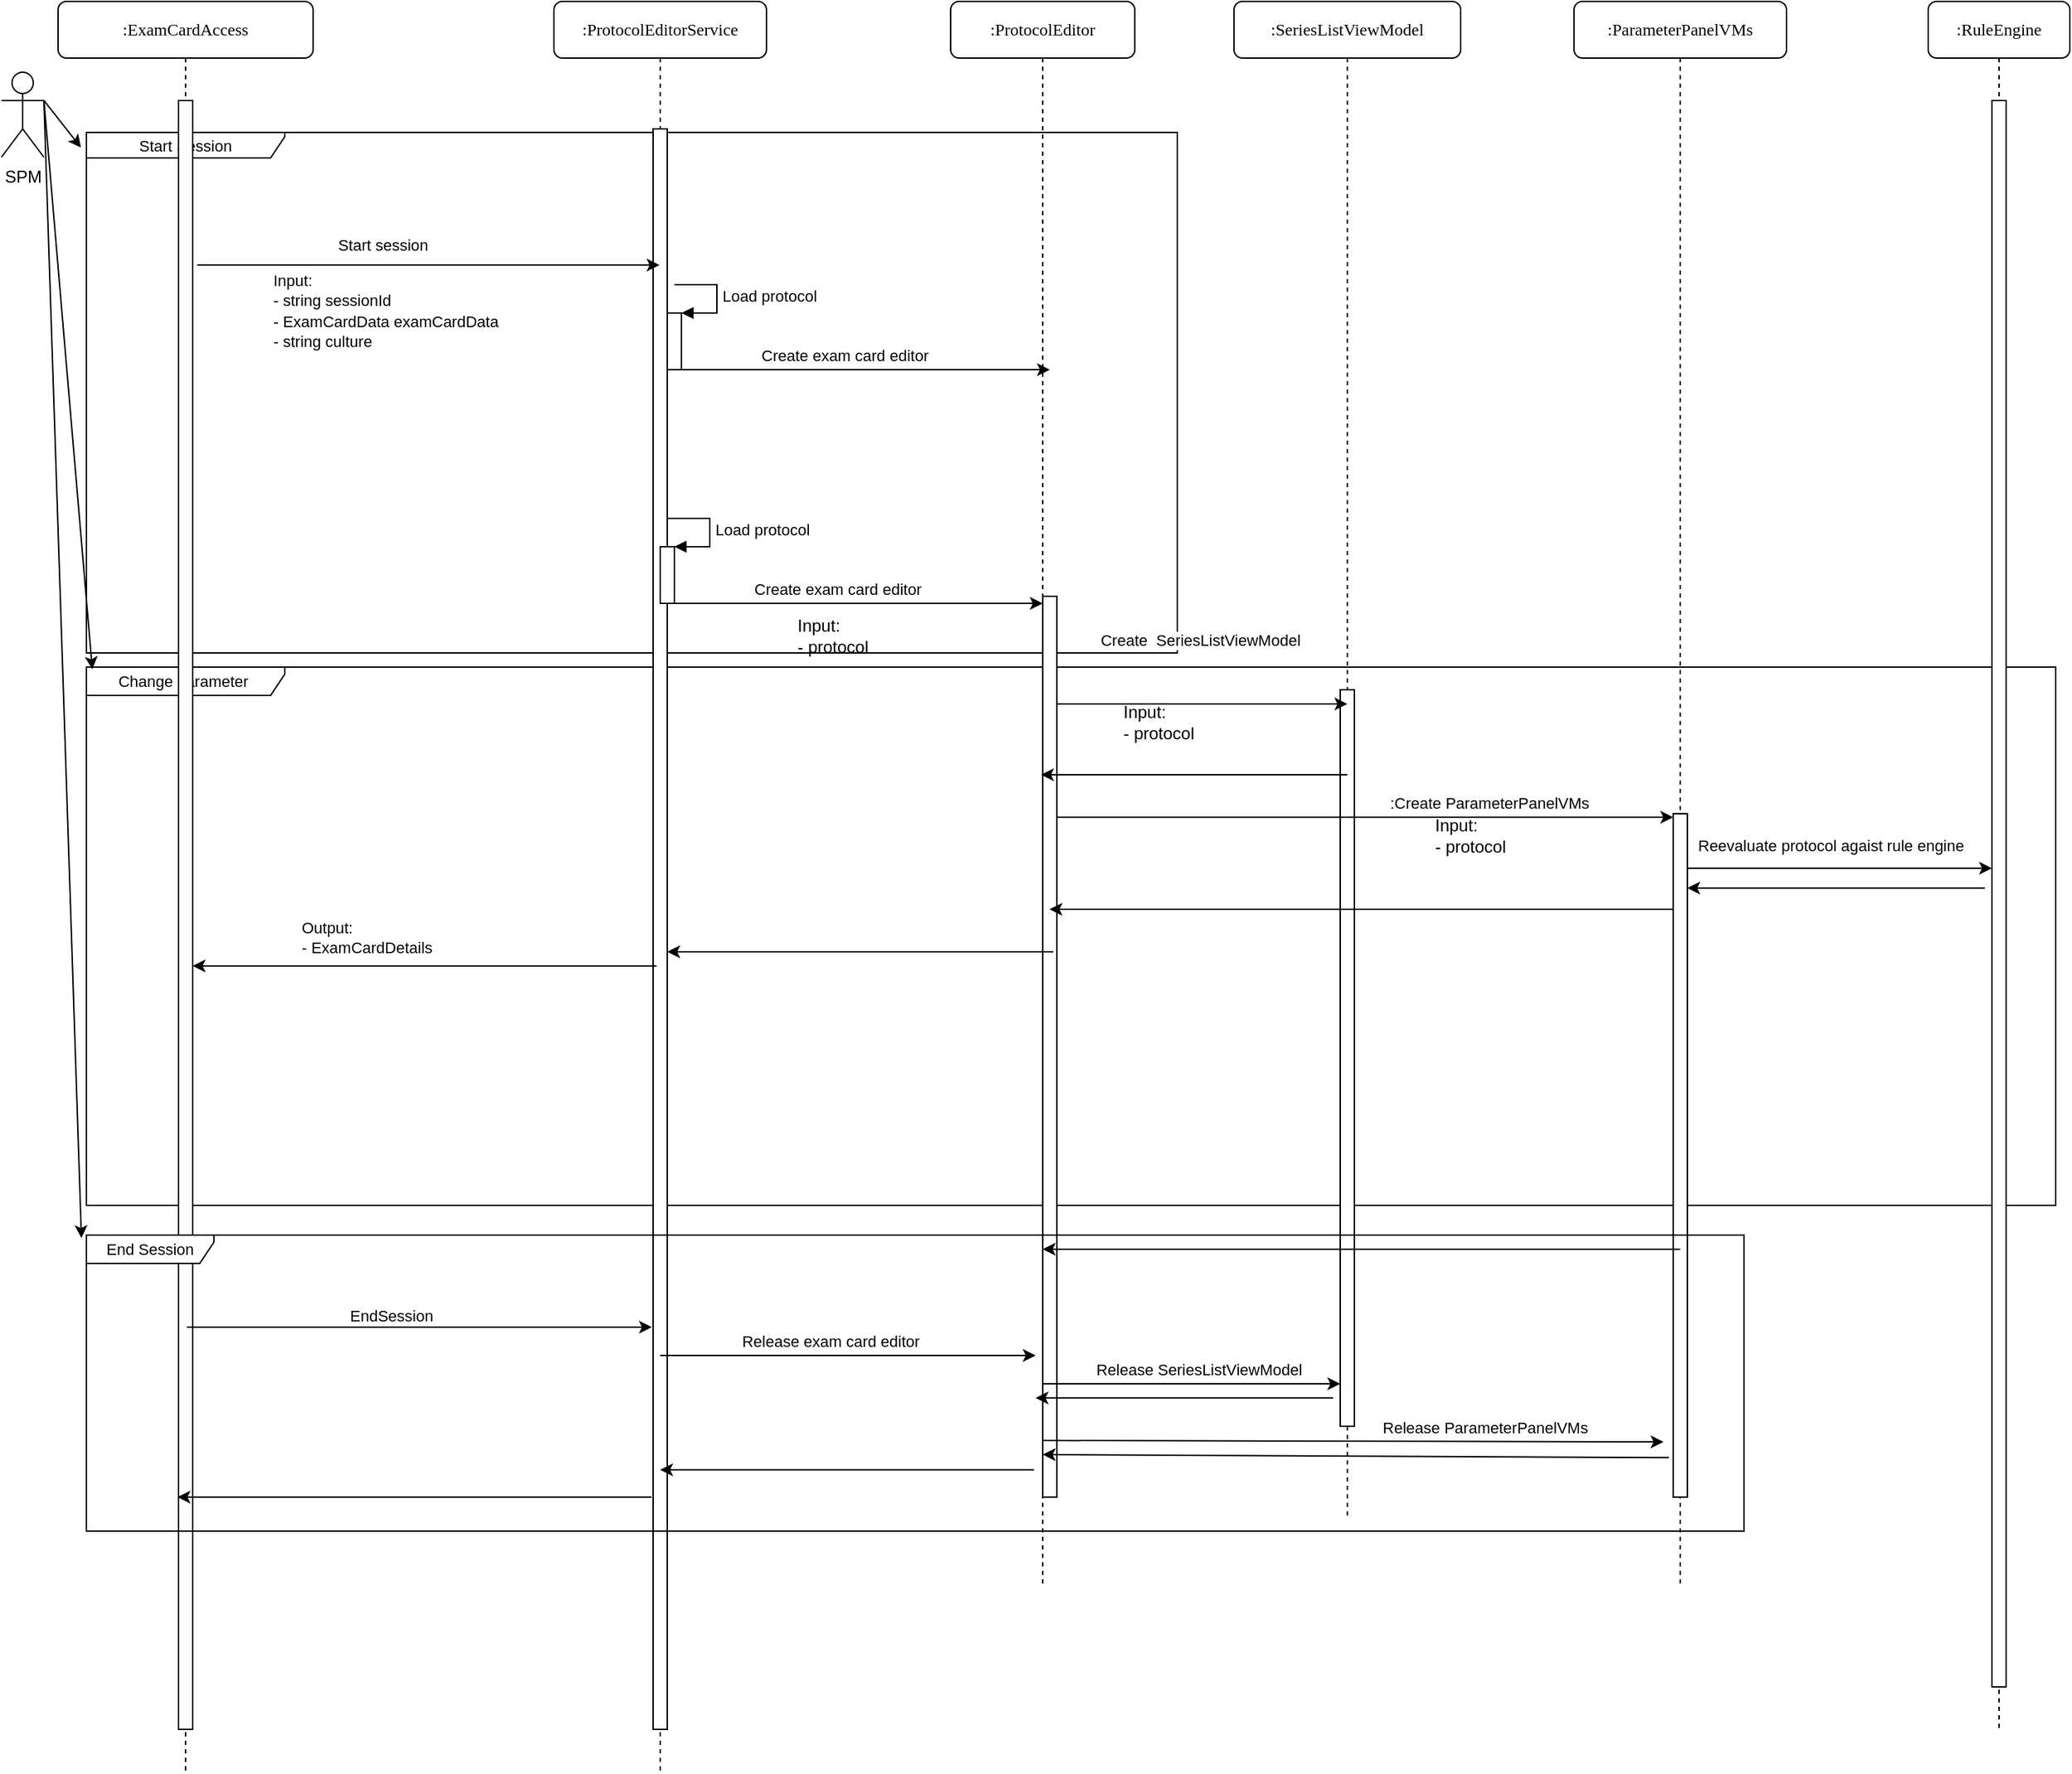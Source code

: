 <mxfile version="20.8.16" type="github">
  <diagram name="Page-1" id="13e1069c-82ec-6db2-03f1-153e76fe0fe0">
    <mxGraphModel dx="2191" dy="1048" grid="1" gridSize="10" guides="1" tooltips="1" connect="1" arrows="1" fold="1" page="1" pageScale="1" pageWidth="1100" pageHeight="850" background="none" math="0" shadow="0">
      <root>
        <mxCell id="0" />
        <mxCell id="1" parent="0" />
        <mxCell id="90dkgZwAsfMruA5nad-L-36" value="Start Session" style="shape=umlFrame;whiteSpace=wrap;html=1;fontSize=11;width=140;height=18;" parent="1" vertex="1">
          <mxGeometry x="60" y="172.5" width="770" height="367.5" as="geometry" />
        </mxCell>
        <mxCell id="90dkgZwAsfMruA5nad-L-97" value="Change parameter&amp;nbsp;" style="shape=umlFrame;whiteSpace=wrap;html=1;fontSize=11;width=140;height=20;" parent="1" vertex="1">
          <mxGeometry x="60" y="550" width="1390" height="380" as="geometry" />
        </mxCell>
        <mxCell id="7baba1c4bc27f4b0-2" value=":ProtocolEditorService" style="shape=umlLifeline;perimeter=lifelinePerimeter;whiteSpace=wrap;html=1;container=1;collapsible=0;recursiveResize=0;outlineConnect=0;rounded=1;shadow=0;comic=0;labelBackgroundColor=none;strokeWidth=1;fontFamily=Verdana;fontSize=12;align=center;" parent="1" vertex="1">
          <mxGeometry x="390" y="80" width="150" height="1250" as="geometry" />
        </mxCell>
        <mxCell id="7baba1c4bc27f4b0-10" value="" style="html=1;points=[];perimeter=orthogonalPerimeter;rounded=0;shadow=0;comic=0;labelBackgroundColor=none;strokeWidth=1;fontFamily=Verdana;fontSize=12;align=center;" parent="7baba1c4bc27f4b0-2" vertex="1">
          <mxGeometry x="70" y="90" width="10" height="1130" as="geometry" />
        </mxCell>
        <mxCell id="90dkgZwAsfMruA5nad-L-56" value="" style="html=1;points=[];perimeter=orthogonalPerimeter;fontSize=11;" parent="7baba1c4bc27f4b0-2" vertex="1">
          <mxGeometry x="75" y="385" width="10" height="40" as="geometry" />
        </mxCell>
        <mxCell id="90dkgZwAsfMruA5nad-L-57" value="Load protocol" style="edgeStyle=orthogonalEdgeStyle;html=1;align=left;spacingLeft=2;endArrow=block;rounded=0;entryX=1;entryY=0;fontSize=11;" parent="7baba1c4bc27f4b0-2" target="90dkgZwAsfMruA5nad-L-56" edge="1">
          <mxGeometry relative="1" as="geometry">
            <mxPoint x="80" y="365" as="sourcePoint" />
            <Array as="points">
              <mxPoint x="110" y="365" />
            </Array>
          </mxGeometry>
        </mxCell>
        <mxCell id="7baba1c4bc27f4b0-3" value=":ProtocolEditor" style="shape=umlLifeline;perimeter=lifelinePerimeter;whiteSpace=wrap;html=1;container=1;collapsible=0;recursiveResize=0;outlineConnect=0;rounded=1;shadow=0;comic=0;labelBackgroundColor=none;strokeWidth=1;fontFamily=Verdana;fontSize=12;align=center;" parent="1" vertex="1">
          <mxGeometry x="670" y="80" width="130" height="1120" as="geometry" />
        </mxCell>
        <mxCell id="90dkgZwAsfMruA5nad-L-35" value="" style="html=1;points=[];perimeter=orthogonalPerimeter;fontSize=11;" parent="7baba1c4bc27f4b0-3" vertex="1">
          <mxGeometry x="65" y="420" width="10" height="636" as="geometry" />
        </mxCell>
        <mxCell id="90dkgZwAsfMruA5nad-L-86" value="" style="endArrow=classic;html=1;rounded=0;startArrow=none;" parent="7baba1c4bc27f4b0-3" edge="1">
          <mxGeometry width="50" height="50" relative="1" as="geometry">
            <mxPoint x="-205" y="956" as="sourcePoint" />
            <mxPoint x="60" y="956" as="targetPoint" />
            <Array as="points" />
          </mxGeometry>
        </mxCell>
        <mxCell id="90dkgZwAsfMruA5nad-L-87" value="Release exam card editor" style="edgeLabel;html=1;align=center;verticalAlign=middle;resizable=0;points=[];fontSize=11;" parent="90dkgZwAsfMruA5nad-L-86" vertex="1" connectable="0">
          <mxGeometry x="0.774" y="-2" relative="1" as="geometry">
            <mxPoint x="-115" y="-12" as="offset" />
          </mxGeometry>
        </mxCell>
        <mxCell id="7baba1c4bc27f4b0-5" value=":SeriesListViewModel" style="shape=umlLifeline;perimeter=lifelinePerimeter;whiteSpace=wrap;html=1;container=1;collapsible=0;recursiveResize=0;outlineConnect=0;rounded=1;shadow=0;comic=0;labelBackgroundColor=none;strokeWidth=1;fontFamily=Verdana;fontSize=12;align=center;" parent="1" vertex="1">
          <mxGeometry x="870" y="80" width="160" height="1070" as="geometry" />
        </mxCell>
        <mxCell id="7baba1c4bc27f4b0-13" value="" style="html=1;points=[];perimeter=orthogonalPerimeter;rounded=0;shadow=0;comic=0;labelBackgroundColor=none;strokeWidth=1;fontFamily=Verdana;fontSize=12;align=center;" parent="7baba1c4bc27f4b0-5" vertex="1">
          <mxGeometry x="75" y="486" width="10" height="520" as="geometry" />
        </mxCell>
        <mxCell id="90dkgZwAsfMruA5nad-L-69" value="" style="endArrow=classic;html=1;rounded=0;fontSize=11;" parent="7baba1c4bc27f4b0-5" edge="1">
          <mxGeometry width="50" height="50" relative="1" as="geometry">
            <mxPoint x="70" y="986" as="sourcePoint" />
            <mxPoint x="-140.003" y="986" as="targetPoint" />
            <Array as="points" />
          </mxGeometry>
        </mxCell>
        <mxCell id="90dkgZwAsfMruA5nad-L-88" value="" style="endArrow=classic;html=1;rounded=0;startArrow=none;" parent="7baba1c4bc27f4b0-5" edge="1">
          <mxGeometry width="50" height="50" relative="1" as="geometry">
            <mxPoint x="-135" y="976" as="sourcePoint" />
            <mxPoint x="75" y="976" as="targetPoint" />
            <Array as="points" />
          </mxGeometry>
        </mxCell>
        <mxCell id="90dkgZwAsfMruA5nad-L-89" value="Release SeriesListViewModel" style="edgeLabel;html=1;align=center;verticalAlign=middle;resizable=0;points=[];fontSize=11;" parent="90dkgZwAsfMruA5nad-L-88" vertex="1" connectable="0">
          <mxGeometry x="0.774" y="-2" relative="1" as="geometry">
            <mxPoint x="-77" y="-12" as="offset" />
          </mxGeometry>
        </mxCell>
        <mxCell id="7baba1c4bc27f4b0-6" value=":RuleEngine" style="shape=umlLifeline;perimeter=lifelinePerimeter;whiteSpace=wrap;html=1;container=1;collapsible=0;recursiveResize=0;outlineConnect=0;rounded=1;shadow=0;comic=0;labelBackgroundColor=none;strokeWidth=1;fontFamily=Verdana;fontSize=12;align=center;" parent="1" vertex="1">
          <mxGeometry x="1360" y="80" width="100" height="1220" as="geometry" />
        </mxCell>
        <mxCell id="90dkgZwAsfMruA5nad-L-52" value="" style="html=1;points=[];perimeter=orthogonalPerimeter;rounded=0;shadow=0;comic=0;labelBackgroundColor=none;strokeWidth=1;fontFamily=Verdana;fontSize=12;align=center;" parent="7baba1c4bc27f4b0-6" vertex="1">
          <mxGeometry x="45" y="70" width="10" height="1120" as="geometry" />
        </mxCell>
        <mxCell id="7baba1c4bc27f4b0-7" value=":ParameterPanelVMs" style="shape=umlLifeline;perimeter=lifelinePerimeter;whiteSpace=wrap;html=1;container=1;collapsible=0;recursiveResize=0;outlineConnect=0;rounded=1;shadow=0;comic=0;labelBackgroundColor=none;strokeWidth=1;fontFamily=Verdana;fontSize=12;align=center;" parent="1" vertex="1">
          <mxGeometry x="1110" y="80" width="150" height="1120" as="geometry" />
        </mxCell>
        <mxCell id="7baba1c4bc27f4b0-37" value="" style="html=1;points=[];perimeter=orthogonalPerimeter;rounded=0;shadow=0;comic=0;labelBackgroundColor=none;strokeWidth=1;fontFamily=Verdana;fontSize=12;align=center;" parent="7baba1c4bc27f4b0-7" vertex="1">
          <mxGeometry x="70" y="573.5" width="10" height="482.5" as="geometry" />
        </mxCell>
        <mxCell id="7baba1c4bc27f4b0-8" value=":ExamCardAccess" style="shape=umlLifeline;perimeter=lifelinePerimeter;whiteSpace=wrap;html=1;container=1;collapsible=0;recursiveResize=0;outlineConnect=0;rounded=1;shadow=0;comic=0;labelBackgroundColor=none;strokeWidth=1;fontFamily=Verdana;fontSize=12;align=center;" parent="1" vertex="1">
          <mxGeometry x="40" y="80" width="180" height="1250" as="geometry" />
        </mxCell>
        <mxCell id="7baba1c4bc27f4b0-9" value="" style="html=1;points=[];perimeter=orthogonalPerimeter;rounded=0;shadow=0;comic=0;labelBackgroundColor=none;strokeWidth=1;fontFamily=Verdana;fontSize=12;align=center;" parent="7baba1c4bc27f4b0-8" vertex="1">
          <mxGeometry x="85" y="70" width="10" height="1150" as="geometry" />
        </mxCell>
        <mxCell id="90dkgZwAsfMruA5nad-L-2" value="SPM" style="shape=umlActor;verticalLabelPosition=bottom;verticalAlign=top;html=1;outlineConnect=0;" parent="1" vertex="1">
          <mxGeometry y="130" width="30" height="60" as="geometry" />
        </mxCell>
        <mxCell id="90dkgZwAsfMruA5nad-L-7" value="" style="endArrow=classic;html=1;rounded=0;exitX=1;exitY=0.333;exitDx=0;exitDy=0;exitPerimeter=0;entryX=-0.005;entryY=0.029;entryDx=0;entryDy=0;entryPerimeter=0;" parent="1" source="90dkgZwAsfMruA5nad-L-2" target="90dkgZwAsfMruA5nad-L-36" edge="1">
          <mxGeometry width="50" height="50" relative="1" as="geometry">
            <mxPoint x="40" y="260" as="sourcePoint" />
            <mxPoint x="90" y="210" as="targetPoint" />
          </mxGeometry>
        </mxCell>
        <mxCell id="90dkgZwAsfMruA5nad-L-12" value="" style="endArrow=classic;html=1;rounded=0;exitX=1.32;exitY=0.101;exitDx=0;exitDy=0;exitPerimeter=0;" parent="1" source="7baba1c4bc27f4b0-9" edge="1">
          <mxGeometry width="50" height="50" relative="1" as="geometry">
            <mxPoint x="250" y="180" as="sourcePoint" />
            <mxPoint x="464.5" y="266.15" as="targetPoint" />
          </mxGeometry>
        </mxCell>
        <mxCell id="90dkgZwAsfMruA5nad-L-13" value="Start session" style="edgeLabel;html=1;align=center;verticalAlign=middle;resizable=0;points=[];" parent="90dkgZwAsfMruA5nad-L-12" vertex="1" connectable="0">
          <mxGeometry x="-0.356" y="-1" relative="1" as="geometry">
            <mxPoint x="26" y="-15" as="offset" />
          </mxGeometry>
        </mxCell>
        <mxCell id="90dkgZwAsfMruA5nad-L-18" value="&lt;span style=&quot;font-size: 11px; background-color: rgb(255, 255, 255);&quot;&gt;Input:&lt;br&gt;- string sessionId&lt;/span&gt;&lt;br style=&quot;border-color: var(--border-color); font-size: 11px;&quot;&gt;&lt;div style=&quot;&quot;&gt;&lt;span style=&quot;background-color: rgb(255, 255, 255); font-size: 11px;&quot;&gt;- ExamCardData examCardData&lt;/span&gt;&lt;/div&gt;&lt;span style=&quot;font-size: 11px; background-color: rgb(255, 255, 255);&quot;&gt;- string culture&lt;/span&gt;" style="text;html=1;strokeColor=none;fillColor=none;align=left;verticalAlign=middle;whiteSpace=wrap;rounded=0;" parent="1" vertex="1">
          <mxGeometry x="190" y="275" width="220" height="45" as="geometry" />
        </mxCell>
        <mxCell id="90dkgZwAsfMruA5nad-L-21" value="" style="endArrow=classic;html=1;rounded=0;exitX=1.133;exitY=0.836;exitDx=0;exitDy=0;exitPerimeter=0;" parent="1" edge="1">
          <mxGeometry width="50" height="50" relative="1" as="geometry">
            <mxPoint x="130.91" y="1016" as="sourcePoint" />
            <mxPoint x="459.08" y="1016" as="targetPoint" />
          </mxGeometry>
        </mxCell>
        <mxCell id="90dkgZwAsfMruA5nad-L-22" value="EndSession" style="edgeLabel;html=1;align=center;verticalAlign=middle;resizable=0;points=[];" parent="90dkgZwAsfMruA5nad-L-21" vertex="1" connectable="0">
          <mxGeometry x="-0.156" y="-3" relative="1" as="geometry">
            <mxPoint x="5" y="-11" as="offset" />
          </mxGeometry>
        </mxCell>
        <mxCell id="90dkgZwAsfMruA5nad-L-33" value="" style="endArrow=classic;html=1;rounded=0;startArrow=none;" parent="1" edge="1">
          <mxGeometry width="50" height="50" relative="1" as="geometry">
            <mxPoint x="470" y="505" as="sourcePoint" />
            <mxPoint x="735" y="505" as="targetPoint" />
            <Array as="points" />
          </mxGeometry>
        </mxCell>
        <mxCell id="90dkgZwAsfMruA5nad-L-59" value="Create exam card editor" style="edgeLabel;html=1;align=center;verticalAlign=middle;resizable=0;points=[];fontSize=11;" parent="90dkgZwAsfMruA5nad-L-33" vertex="1" connectable="0">
          <mxGeometry x="0.774" y="-2" relative="1" as="geometry">
            <mxPoint x="-115" y="-12" as="offset" />
          </mxGeometry>
        </mxCell>
        <mxCell id="90dkgZwAsfMruA5nad-L-43" value="" style="endArrow=classic;html=1;rounded=0;fontSize=11;" parent="1" source="90dkgZwAsfMruA5nad-L-35" edge="1">
          <mxGeometry width="50" height="50" relative="1" as="geometry">
            <mxPoint x="764" y="576" as="sourcePoint" />
            <mxPoint x="950" y="576" as="targetPoint" />
          </mxGeometry>
        </mxCell>
        <mxCell id="90dkgZwAsfMruA5nad-L-44" value="Create&amp;nbsp; SeriesListViewModel" style="edgeLabel;html=1;align=center;verticalAlign=middle;resizable=0;points=[];fontSize=11;" parent="90dkgZwAsfMruA5nad-L-43" vertex="1" connectable="0">
          <mxGeometry x="0.286" y="2" relative="1" as="geometry">
            <mxPoint x="-31" y="-43" as="offset" />
          </mxGeometry>
        </mxCell>
        <mxCell id="90dkgZwAsfMruA5nad-L-63" value=":Create ParameterPanelVMs" style="edgeLabel;html=1;align=center;verticalAlign=middle;resizable=0;points=[];fontSize=11;" parent="90dkgZwAsfMruA5nad-L-43" vertex="1" connectable="0">
          <mxGeometry x="0.286" y="2" relative="1" as="geometry">
            <mxPoint x="173" y="72" as="offset" />
          </mxGeometry>
        </mxCell>
        <mxCell id="90dkgZwAsfMruA5nad-L-45" value="" style="endArrow=classic;html=1;rounded=0;fontSize=11;" parent="1" edge="1">
          <mxGeometry width="50" height="50" relative="1" as="geometry">
            <mxPoint x="950" y="626" as="sourcePoint" />
            <mxPoint x="733.833" y="626" as="targetPoint" />
          </mxGeometry>
        </mxCell>
        <mxCell id="90dkgZwAsfMruA5nad-L-50" value="" style="endArrow=classic;html=1;rounded=0;fontSize=11;startArrow=none;" parent="1" source="90dkgZwAsfMruA5nad-L-35" target="7baba1c4bc27f4b0-37" edge="1">
          <mxGeometry width="50" height="50" relative="1" as="geometry">
            <mxPoint x="774" y="680" as="sourcePoint" />
            <mxPoint x="1094" y="496" as="targetPoint" />
            <Array as="points">
              <mxPoint x="920" y="656" />
            </Array>
          </mxGeometry>
        </mxCell>
        <mxCell id="90dkgZwAsfMruA5nad-L-60" value="Input:&lt;br&gt;- protocol" style="text;html=1;strokeColor=none;fillColor=none;align=left;verticalAlign=middle;whiteSpace=wrap;rounded=0;" parent="1" vertex="1">
          <mxGeometry x="560" y="505" width="100" height="45" as="geometry" />
        </mxCell>
        <mxCell id="90dkgZwAsfMruA5nad-L-61" value="Input:&lt;br&gt;- protocol" style="text;html=1;strokeColor=none;fillColor=none;align=left;verticalAlign=middle;whiteSpace=wrap;rounded=0;" parent="1" vertex="1">
          <mxGeometry x="790" y="566" width="100" height="45" as="geometry" />
        </mxCell>
        <mxCell id="90dkgZwAsfMruA5nad-L-62" value="" style="endArrow=classic;html=1;rounded=0;fontSize=11;" parent="1" edge="1">
          <mxGeometry width="50" height="50" relative="1" as="geometry">
            <mxPoint x="1180" y="721.0" as="sourcePoint" />
            <mxPoint x="739.81" y="721" as="targetPoint" />
            <Array as="points">
              <mxPoint x="1180" y="721" />
              <mxPoint x="960" y="721" />
            </Array>
          </mxGeometry>
        </mxCell>
        <mxCell id="90dkgZwAsfMruA5nad-L-70" value="" style="endArrow=classic;html=1;rounded=0;fontSize=11;startArrow=none;" parent="1" edge="1">
          <mxGeometry width="50" height="50" relative="1" as="geometry">
            <mxPoint x="1190" y="692" as="sourcePoint" />
            <mxPoint x="1405" y="692" as="targetPoint" />
            <Array as="points">
              <mxPoint x="1290" y="692" />
            </Array>
          </mxGeometry>
        </mxCell>
        <mxCell id="90dkgZwAsfMruA5nad-L-72" value="Reevaluate protocol agaist rule engine" style="edgeLabel;html=1;align=center;verticalAlign=middle;resizable=0;points=[];fontSize=11;" parent="90dkgZwAsfMruA5nad-L-70" vertex="1" connectable="0">
          <mxGeometry x="-0.086" y="1" relative="1" as="geometry">
            <mxPoint x="2" y="-15" as="offset" />
          </mxGeometry>
        </mxCell>
        <mxCell id="90dkgZwAsfMruA5nad-L-73" value="" style="endArrow=classic;html=1;rounded=0;fontSize=11;" parent="1" edge="1">
          <mxGeometry width="50" height="50" relative="1" as="geometry">
            <mxPoint x="1400.0" y="706" as="sourcePoint" />
            <mxPoint x="1189.997" y="706" as="targetPoint" />
            <Array as="points" />
          </mxGeometry>
        </mxCell>
        <mxCell id="90dkgZwAsfMruA5nad-L-78" value="Input:&lt;br&gt;- protocol" style="text;html=1;strokeColor=none;fillColor=none;align=left;verticalAlign=middle;whiteSpace=wrap;rounded=0;" parent="1" vertex="1">
          <mxGeometry x="1010" y="646" width="100" height="45" as="geometry" />
        </mxCell>
        <mxCell id="90dkgZwAsfMruA5nad-L-85" value="" style="endArrow=classic;html=1;rounded=0;fontSize=11;" parent="1" edge="1">
          <mxGeometry width="50" height="50" relative="1" as="geometry">
            <mxPoint x="1185" y="961.0" as="sourcePoint" />
            <mxPoint x="735" y="961" as="targetPoint" />
            <Array as="points">
              <mxPoint x="1185" y="961" />
              <mxPoint x="965" y="961" />
            </Array>
          </mxGeometry>
        </mxCell>
        <mxCell id="90dkgZwAsfMruA5nad-L-91" value="" style="endArrow=classic;html=1;rounded=0;fontSize=11;exitX=0.2;exitY=0.963;exitDx=0;exitDy=0;exitPerimeter=0;" parent="1" edge="1">
          <mxGeometry width="50" height="50" relative="1" as="geometry">
            <mxPoint x="1177" y="1108.148" as="sourcePoint" />
            <mxPoint x="734.997" y="1106" as="targetPoint" />
            <Array as="points" />
          </mxGeometry>
        </mxCell>
        <mxCell id="90dkgZwAsfMruA5nad-L-92" value="" style="endArrow=classic;html=1;rounded=0;startArrow=none;entryX=-0.183;entryY=0.94;entryDx=0;entryDy=0;entryPerimeter=0;" parent="1" edge="1">
          <mxGeometry width="50" height="50" relative="1" as="geometry">
            <mxPoint x="735" y="1096" as="sourcePoint" />
            <mxPoint x="1173.17" y="1097.05" as="targetPoint" />
            <Array as="points" />
          </mxGeometry>
        </mxCell>
        <mxCell id="90dkgZwAsfMruA5nad-L-93" value="Release&amp;nbsp;ParameterPanelVMs" style="edgeLabel;html=1;align=center;verticalAlign=middle;resizable=0;points=[];fontSize=11;" parent="90dkgZwAsfMruA5nad-L-92" vertex="1" connectable="0">
          <mxGeometry x="0.774" y="-2" relative="1" as="geometry">
            <mxPoint x="-77" y="-12" as="offset" />
          </mxGeometry>
        </mxCell>
        <mxCell id="90dkgZwAsfMruA5nad-L-94" value="" style="endArrow=classic;html=1;rounded=0;fontSize=11;exitX=-0.112;exitY=0.985;exitDx=0;exitDy=0;exitPerimeter=0;" parent="1" edge="1">
          <mxGeometry width="50" height="50" relative="1" as="geometry">
            <mxPoint x="728.88" y="1116.7" as="sourcePoint" />
            <mxPoint x="465" y="1116.7" as="targetPoint" />
            <Array as="points" />
          </mxGeometry>
        </mxCell>
        <mxCell id="90dkgZwAsfMruA5nad-L-95" value="" style="endArrow=classic;html=1;rounded=0;fontSize=11;exitX=-0.112;exitY=0.985;exitDx=0;exitDy=0;exitPerimeter=0;" parent="1" edge="1">
          <mxGeometry width="50" height="50" relative="1" as="geometry">
            <mxPoint x="458.88" y="1136.0" as="sourcePoint" />
            <mxPoint x="124.324" y="1136" as="targetPoint" />
            <Array as="points" />
          </mxGeometry>
        </mxCell>
        <mxCell id="90dkgZwAsfMruA5nad-L-96" value="End Session" style="shape=umlFrame;whiteSpace=wrap;html=1;fontSize=11;width=90;height=20;" parent="1" vertex="1">
          <mxGeometry x="60" y="951" width="1170" height="209" as="geometry" />
        </mxCell>
        <mxCell id="90dkgZwAsfMruA5nad-L-99" value="" style="endArrow=classic;html=1;rounded=0;entryX=0.003;entryY=0.004;entryDx=0;entryDy=0;entryPerimeter=0;exitX=1;exitY=0.333;exitDx=0;exitDy=0;exitPerimeter=0;" parent="1" source="90dkgZwAsfMruA5nad-L-2" target="90dkgZwAsfMruA5nad-L-97" edge="1">
          <mxGeometry width="50" height="50" relative="1" as="geometry">
            <mxPoint x="40" y="160" as="sourcePoint" />
            <mxPoint x="67.8" y="188.227" as="targetPoint" />
          </mxGeometry>
        </mxCell>
        <mxCell id="90dkgZwAsfMruA5nad-L-100" value="" style="endArrow=classic;html=1;rounded=0;entryX=-0.003;entryY=0.01;entryDx=0;entryDy=0;entryPerimeter=0;" parent="1" target="90dkgZwAsfMruA5nad-L-96" edge="1">
          <mxGeometry width="50" height="50" relative="1" as="geometry">
            <mxPoint x="30" y="150" as="sourcePoint" />
            <mxPoint x="74.23" y="551.68" as="targetPoint" />
          </mxGeometry>
        </mxCell>
        <mxCell id="90dkgZwAsfMruA5nad-L-102" value="" style="endArrow=classic;html=1;rounded=0;fontSize=11;" parent="1" edge="1">
          <mxGeometry width="50" height="50" relative="1" as="geometry">
            <mxPoint x="742.5" y="751" as="sourcePoint" />
            <mxPoint x="470" y="751" as="targetPoint" />
            <Array as="points" />
          </mxGeometry>
        </mxCell>
        <mxCell id="90dkgZwAsfMruA5nad-L-104" value="" style="endArrow=classic;html=1;rounded=0;fontSize=11;" parent="1" edge="1">
          <mxGeometry width="50" height="50" relative="1" as="geometry">
            <mxPoint x="462.5" y="761" as="sourcePoint" />
            <mxPoint x="135" y="761" as="targetPoint" />
            <Array as="points" />
          </mxGeometry>
        </mxCell>
        <mxCell id="90dkgZwAsfMruA5nad-L-105" value="Output: &lt;br&gt;- ExamCardDetails" style="edgeLabel;html=1;align=left;verticalAlign=middle;resizable=0;points=[];" parent="1" vertex="1" connectable="0">
          <mxGeometry x="209.999" y="741" as="geometry" />
        </mxCell>
        <mxCell id="90dkgZwAsfMruA5nad-L-108" value="" style="html=1;points=[];perimeter=orthogonalPerimeter;fontSize=11;" parent="1" vertex="1">
          <mxGeometry x="470" y="300" width="10" height="40" as="geometry" />
        </mxCell>
        <mxCell id="90dkgZwAsfMruA5nad-L-109" value="Load protocol" style="edgeStyle=orthogonalEdgeStyle;html=1;align=left;spacingLeft=2;endArrow=block;rounded=0;entryX=1;entryY=0;fontSize=11;" parent="1" target="90dkgZwAsfMruA5nad-L-108" edge="1">
          <mxGeometry relative="1" as="geometry">
            <mxPoint x="475" y="280" as="sourcePoint" />
            <Array as="points">
              <mxPoint x="505" y="280" />
            </Array>
          </mxGeometry>
        </mxCell>
        <mxCell id="90dkgZwAsfMruA5nad-L-110" value="" style="endArrow=classic;html=1;rounded=0;startArrow=none;" parent="1" edge="1">
          <mxGeometry width="50" height="50" relative="1" as="geometry">
            <mxPoint x="475" y="340" as="sourcePoint" />
            <mxPoint x="740" y="340" as="targetPoint" />
            <Array as="points" />
          </mxGeometry>
        </mxCell>
        <mxCell id="90dkgZwAsfMruA5nad-L-111" value="Create exam card editor" style="edgeLabel;html=1;align=center;verticalAlign=middle;resizable=0;points=[];fontSize=11;" parent="90dkgZwAsfMruA5nad-L-110" vertex="1" connectable="0">
          <mxGeometry x="0.774" y="-2" relative="1" as="geometry">
            <mxPoint x="-115" y="-12" as="offset" />
          </mxGeometry>
        </mxCell>
      </root>
    </mxGraphModel>
  </diagram>
</mxfile>
